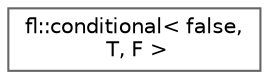 digraph "Graphical Class Hierarchy"
{
 // INTERACTIVE_SVG=YES
 // LATEX_PDF_SIZE
  bgcolor="transparent";
  edge [fontname=Helvetica,fontsize=10,labelfontname=Helvetica,labelfontsize=10];
  node [fontname=Helvetica,fontsize=10,shape=box,height=0.2,width=0.4];
  rankdir="LR";
  Node0 [id="Node000000",label="fl::conditional\< false,\l T, F \>",height=0.2,width=0.4,color="grey40", fillcolor="white", style="filled",URL="$d4/d36/namespacefl.html#d4/d08/structfl_1_1conditional_3_01false_00_01_t_00_01_f_01_4",tooltip=" "];
}
